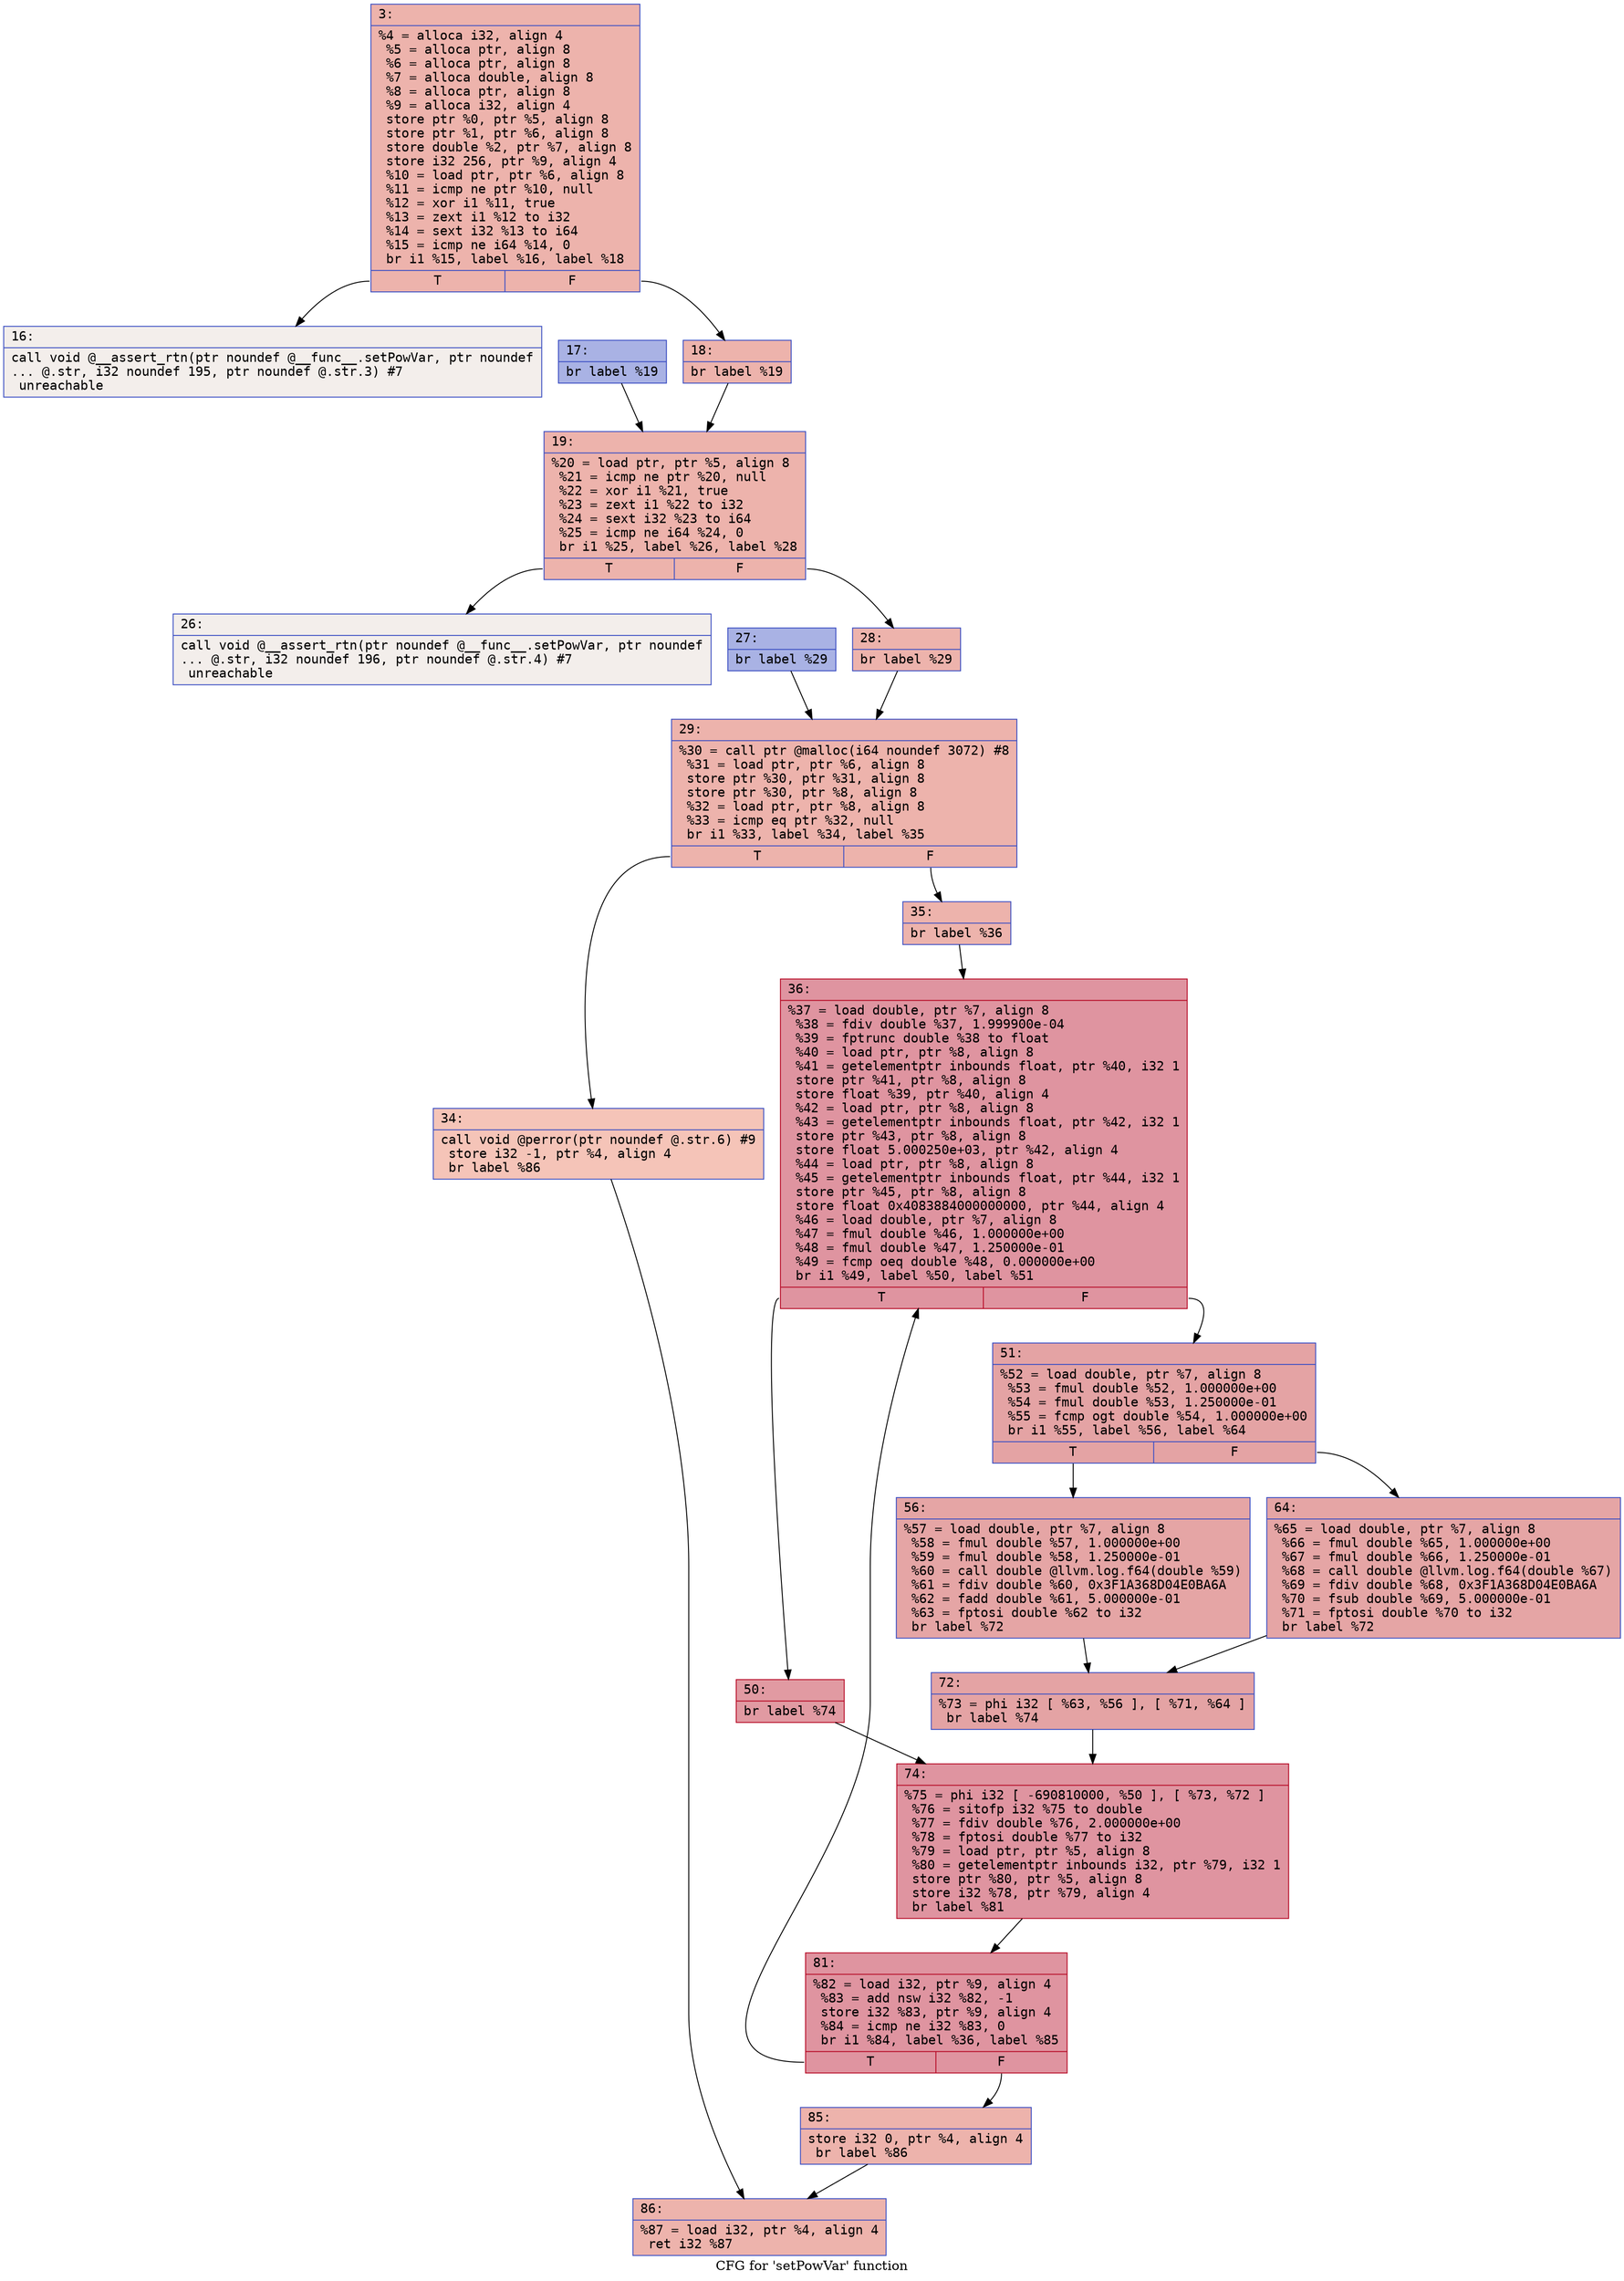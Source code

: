 digraph "CFG for 'setPowVar' function" {
	label="CFG for 'setPowVar' function";

	Node0x600003350050 [shape=record,color="#3d50c3ff", style=filled, fillcolor="#d6524470" fontname="Courier",label="{3:\l|  %4 = alloca i32, align 4\l  %5 = alloca ptr, align 8\l  %6 = alloca ptr, align 8\l  %7 = alloca double, align 8\l  %8 = alloca ptr, align 8\l  %9 = alloca i32, align 4\l  store ptr %0, ptr %5, align 8\l  store ptr %1, ptr %6, align 8\l  store double %2, ptr %7, align 8\l  store i32 256, ptr %9, align 4\l  %10 = load ptr, ptr %6, align 8\l  %11 = icmp ne ptr %10, null\l  %12 = xor i1 %11, true\l  %13 = zext i1 %12 to i32\l  %14 = sext i32 %13 to i64\l  %15 = icmp ne i64 %14, 0\l  br i1 %15, label %16, label %18\l|{<s0>T|<s1>F}}"];
	Node0x600003350050:s0 -> Node0x600003350320[tooltip="3 -> 16\nProbability 0.00%" ];
	Node0x600003350050:s1 -> Node0x6000033503c0[tooltip="3 -> 18\nProbability 100.00%" ];
	Node0x600003350320 [shape=record,color="#3d50c3ff", style=filled, fillcolor="#e5d8d170" fontname="Courier",label="{16:\l|  call void @__assert_rtn(ptr noundef @__func__.setPowVar, ptr noundef\l... @.str, i32 noundef 195, ptr noundef @.str.3) #7\l  unreachable\l}"];
	Node0x600003350370 [shape=record,color="#3d50c3ff", style=filled, fillcolor="#3d50c370" fontname="Courier",label="{17:\l|  br label %19\l}"];
	Node0x600003350370 -> Node0x600003350410[tooltip="17 -> 19\nProbability 100.00%" ];
	Node0x6000033503c0 [shape=record,color="#3d50c3ff", style=filled, fillcolor="#d6524470" fontname="Courier",label="{18:\l|  br label %19\l}"];
	Node0x6000033503c0 -> Node0x600003350410[tooltip="18 -> 19\nProbability 100.00%" ];
	Node0x600003350410 [shape=record,color="#3d50c3ff", style=filled, fillcolor="#d6524470" fontname="Courier",label="{19:\l|  %20 = load ptr, ptr %5, align 8\l  %21 = icmp ne ptr %20, null\l  %22 = xor i1 %21, true\l  %23 = zext i1 %22 to i32\l  %24 = sext i32 %23 to i64\l  %25 = icmp ne i64 %24, 0\l  br i1 %25, label %26, label %28\l|{<s0>T|<s1>F}}"];
	Node0x600003350410:s0 -> Node0x600003350460[tooltip="19 -> 26\nProbability 0.00%" ];
	Node0x600003350410:s1 -> Node0x600003350500[tooltip="19 -> 28\nProbability 100.00%" ];
	Node0x600003350460 [shape=record,color="#3d50c3ff", style=filled, fillcolor="#e5d8d170" fontname="Courier",label="{26:\l|  call void @__assert_rtn(ptr noundef @__func__.setPowVar, ptr noundef\l... @.str, i32 noundef 196, ptr noundef @.str.4) #7\l  unreachable\l}"];
	Node0x6000033504b0 [shape=record,color="#3d50c3ff", style=filled, fillcolor="#3d50c370" fontname="Courier",label="{27:\l|  br label %29\l}"];
	Node0x6000033504b0 -> Node0x600003350550[tooltip="27 -> 29\nProbability 100.00%" ];
	Node0x600003350500 [shape=record,color="#3d50c3ff", style=filled, fillcolor="#d6524470" fontname="Courier",label="{28:\l|  br label %29\l}"];
	Node0x600003350500 -> Node0x600003350550[tooltip="28 -> 29\nProbability 100.00%" ];
	Node0x600003350550 [shape=record,color="#3d50c3ff", style=filled, fillcolor="#d6524470" fontname="Courier",label="{29:\l|  %30 = call ptr @malloc(i64 noundef 3072) #8\l  %31 = load ptr, ptr %6, align 8\l  store ptr %30, ptr %31, align 8\l  store ptr %30, ptr %8, align 8\l  %32 = load ptr, ptr %8, align 8\l  %33 = icmp eq ptr %32, null\l  br i1 %33, label %34, label %35\l|{<s0>T|<s1>F}}"];
	Node0x600003350550:s0 -> Node0x6000033505a0[tooltip="29 -> 34\nProbability 5.88%" ];
	Node0x600003350550:s1 -> Node0x6000033505f0[tooltip="29 -> 35\nProbability 94.12%" ];
	Node0x6000033505a0 [shape=record,color="#3d50c3ff", style=filled, fillcolor="#e97a5f70" fontname="Courier",label="{34:\l|  call void @perror(ptr noundef @.str.6) #9\l  store i32 -1, ptr %4, align 4\l  br label %86\l}"];
	Node0x6000033505a0 -> Node0x600003350910[tooltip="34 -> 86\nProbability 100.00%" ];
	Node0x6000033505f0 [shape=record,color="#3d50c3ff", style=filled, fillcolor="#d6524470" fontname="Courier",label="{35:\l|  br label %36\l}"];
	Node0x6000033505f0 -> Node0x600003350640[tooltip="35 -> 36\nProbability 100.00%" ];
	Node0x600003350640 [shape=record,color="#b70d28ff", style=filled, fillcolor="#b70d2870" fontname="Courier",label="{36:\l|  %37 = load double, ptr %7, align 8\l  %38 = fdiv double %37, 1.999900e-04\l  %39 = fptrunc double %38 to float\l  %40 = load ptr, ptr %8, align 8\l  %41 = getelementptr inbounds float, ptr %40, i32 1\l  store ptr %41, ptr %8, align 8\l  store float %39, ptr %40, align 4\l  %42 = load ptr, ptr %8, align 8\l  %43 = getelementptr inbounds float, ptr %42, i32 1\l  store ptr %43, ptr %8, align 8\l  store float 5.000250e+03, ptr %42, align 4\l  %44 = load ptr, ptr %8, align 8\l  %45 = getelementptr inbounds float, ptr %44, i32 1\l  store ptr %45, ptr %8, align 8\l  store float 0x4083884000000000, ptr %44, align 4\l  %46 = load double, ptr %7, align 8\l  %47 = fmul double %46, 1.000000e+00\l  %48 = fmul double %47, 1.250000e-01\l  %49 = fcmp oeq double %48, 0.000000e+00\l  br i1 %49, label %50, label %51\l|{<s0>T|<s1>F}}"];
	Node0x600003350640:s0 -> Node0x600003350690[tooltip="36 -> 50\nProbability 62.50%" ];
	Node0x600003350640:s1 -> Node0x6000033506e0[tooltip="36 -> 51\nProbability 37.50%" ];
	Node0x600003350690 [shape=record,color="#b70d28ff", style=filled, fillcolor="#bb1b2c70" fontname="Courier",label="{50:\l|  br label %74\l}"];
	Node0x600003350690 -> Node0x600003350820[tooltip="50 -> 74\nProbability 100.00%" ];
	Node0x6000033506e0 [shape=record,color="#3d50c3ff", style=filled, fillcolor="#c32e3170" fontname="Courier",label="{51:\l|  %52 = load double, ptr %7, align 8\l  %53 = fmul double %52, 1.000000e+00\l  %54 = fmul double %53, 1.250000e-01\l  %55 = fcmp ogt double %54, 1.000000e+00\l  br i1 %55, label %56, label %64\l|{<s0>T|<s1>F}}"];
	Node0x6000033506e0:s0 -> Node0x600003350730[tooltip="51 -> 56\nProbability 50.00%" ];
	Node0x6000033506e0:s1 -> Node0x600003350780[tooltip="51 -> 64\nProbability 50.00%" ];
	Node0x600003350730 [shape=record,color="#3d50c3ff", style=filled, fillcolor="#c5333470" fontname="Courier",label="{56:\l|  %57 = load double, ptr %7, align 8\l  %58 = fmul double %57, 1.000000e+00\l  %59 = fmul double %58, 1.250000e-01\l  %60 = call double @llvm.log.f64(double %59)\l  %61 = fdiv double %60, 0x3F1A368D04E0BA6A\l  %62 = fadd double %61, 5.000000e-01\l  %63 = fptosi double %62 to i32\l  br label %72\l}"];
	Node0x600003350730 -> Node0x6000033507d0[tooltip="56 -> 72\nProbability 100.00%" ];
	Node0x600003350780 [shape=record,color="#3d50c3ff", style=filled, fillcolor="#c5333470" fontname="Courier",label="{64:\l|  %65 = load double, ptr %7, align 8\l  %66 = fmul double %65, 1.000000e+00\l  %67 = fmul double %66, 1.250000e-01\l  %68 = call double @llvm.log.f64(double %67)\l  %69 = fdiv double %68, 0x3F1A368D04E0BA6A\l  %70 = fsub double %69, 5.000000e-01\l  %71 = fptosi double %70 to i32\l  br label %72\l}"];
	Node0x600003350780 -> Node0x6000033507d0[tooltip="64 -> 72\nProbability 100.00%" ];
	Node0x6000033507d0 [shape=record,color="#3d50c3ff", style=filled, fillcolor="#c32e3170" fontname="Courier",label="{72:\l|  %73 = phi i32 [ %63, %56 ], [ %71, %64 ]\l  br label %74\l}"];
	Node0x6000033507d0 -> Node0x600003350820[tooltip="72 -> 74\nProbability 100.00%" ];
	Node0x600003350820 [shape=record,color="#b70d28ff", style=filled, fillcolor="#b70d2870" fontname="Courier",label="{74:\l|  %75 = phi i32 [ -690810000, %50 ], [ %73, %72 ]\l  %76 = sitofp i32 %75 to double\l  %77 = fdiv double %76, 2.000000e+00\l  %78 = fptosi double %77 to i32\l  %79 = load ptr, ptr %5, align 8\l  %80 = getelementptr inbounds i32, ptr %79, i32 1\l  store ptr %80, ptr %5, align 8\l  store i32 %78, ptr %79, align 4\l  br label %81\l}"];
	Node0x600003350820 -> Node0x600003350870[tooltip="74 -> 81\nProbability 100.00%" ];
	Node0x600003350870 [shape=record,color="#b70d28ff", style=filled, fillcolor="#b70d2870" fontname="Courier",label="{81:\l|  %82 = load i32, ptr %9, align 4\l  %83 = add nsw i32 %82, -1\l  store i32 %83, ptr %9, align 4\l  %84 = icmp ne i32 %83, 0\l  br i1 %84, label %36, label %85\l|{<s0>T|<s1>F}}"];
	Node0x600003350870:s0 -> Node0x600003350640[tooltip="81 -> 36\nProbability 96.88%" ];
	Node0x600003350870:s1 -> Node0x6000033508c0[tooltip="81 -> 85\nProbability 3.12%" ];
	Node0x6000033508c0 [shape=record,color="#3d50c3ff", style=filled, fillcolor="#d6524470" fontname="Courier",label="{85:\l|  store i32 0, ptr %4, align 4\l  br label %86\l}"];
	Node0x6000033508c0 -> Node0x600003350910[tooltip="85 -> 86\nProbability 100.00%" ];
	Node0x600003350910 [shape=record,color="#3d50c3ff", style=filled, fillcolor="#d6524470" fontname="Courier",label="{86:\l|  %87 = load i32, ptr %4, align 4\l  ret i32 %87\l}"];
}
